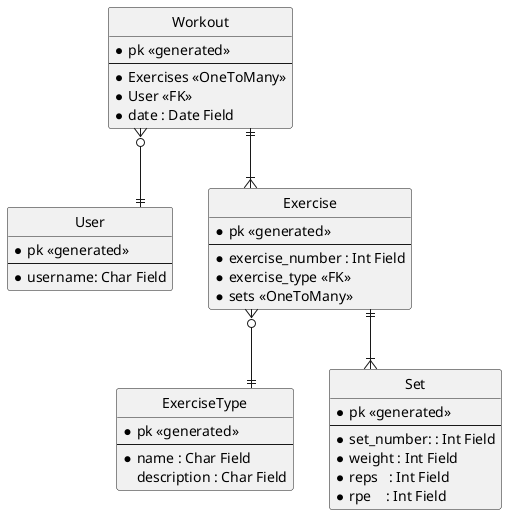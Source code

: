 
@startuml

' hide the spot
hide circle

' avoid problems with angled crows feet
skinparam linetype ortho

entity User {
   * pk <<generated>>
   ---
   * username: Char Field
}

entity Workout {
   * pk <<generated>>
   ---
   * Exercises <<OneToMany>>
   * User <<FK>>
   * date : Date Field
}

entity Exercise {
   * pk <<generated>>
   ---
   * exercise_number : Int Field
   * exercise_type <<FK>>
   * sets <<OneToMany>>
}

entity ExerciseType {
   * pk <<generated>>
   ---
   * name : Char Field
     description : Char Field
}

entity Set {
   * pk <<generated>>
   ---
   * set_number: : Int Field
   * weight : Int Field
   * reps   : Int Field
   * rpe    : Int Field
}

' Workout is related to exaxtly one User, User has zero or many workouts
Workout }o--|| User
' Workout is related to one or many Exercise instances and A Exercise is related to exactly one Workout instance 
Workout ||--|{ Exercise
' Exercise has exactly one ExerciseType but ExerciseType can be related to many Exercise instances
Exercise }o--|| ExerciseType
' an Exercise has one or many sets, a Set is only related to one Exercise
Exercise ||--|{ Set
@enduml